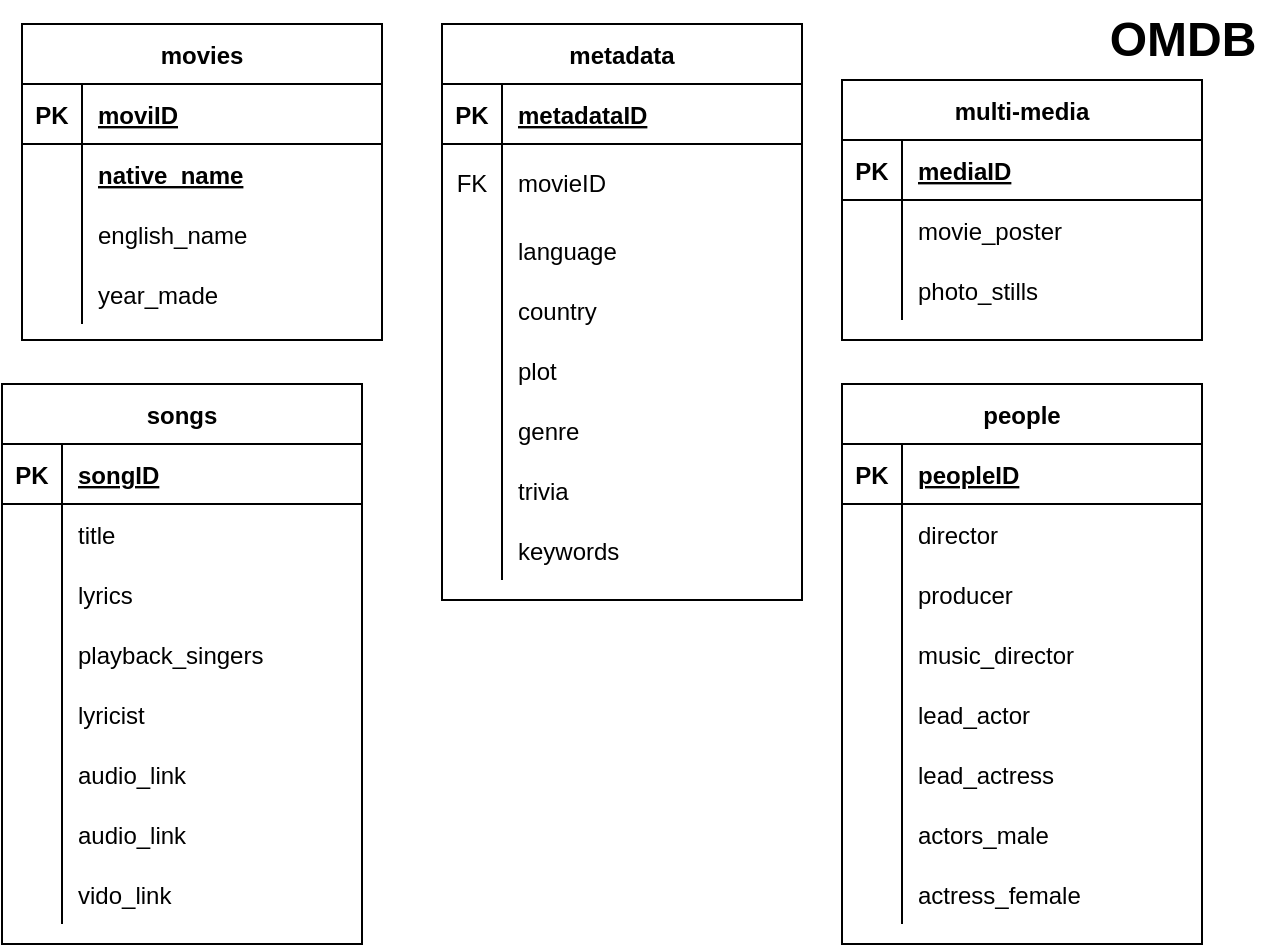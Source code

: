 <mxfile version="13.2.6" type="github">
  <diagram id="cBCA9zAfeKpI5ZKPDVPD" name="Page-1">
    <mxGraphModel dx="1278" dy="580" grid="1" gridSize="10" guides="1" tooltips="1" connect="1" arrows="1" fold="1" page="1" pageScale="1" pageWidth="850" pageHeight="1100" math="0" shadow="0">
      <root>
        <mxCell id="0" />
        <mxCell id="1" parent="0" />
        <mxCell id="ci4gH501nWpb8Ug6YYF2-18" value="OMDB" style="text;strokeColor=none;fillColor=none;html=1;fontSize=24;fontStyle=1;verticalAlign=middle;align=center;" vertex="1" parent="1">
          <mxGeometry x="550" y="10" width="100" height="40" as="geometry" />
        </mxCell>
        <mxCell id="ci4gH501nWpb8Ug6YYF2-5" value="movies" style="shape=table;startSize=30;container=1;collapsible=1;childLayout=tableLayout;fixedRows=1;rowLines=0;fontStyle=1;align=center;resizeLast=1;" vertex="1" parent="1">
          <mxGeometry x="20" y="22" width="180" height="158" as="geometry" />
        </mxCell>
        <mxCell id="ci4gH501nWpb8Ug6YYF2-6" value="" style="shape=partialRectangle;collapsible=0;dropTarget=0;pointerEvents=0;fillColor=none;top=0;left=0;bottom=1;right=0;points=[[0,0.5],[1,0.5]];portConstraint=eastwest;" vertex="1" parent="ci4gH501nWpb8Ug6YYF2-5">
          <mxGeometry y="30" width="180" height="30" as="geometry" />
        </mxCell>
        <mxCell id="ci4gH501nWpb8Ug6YYF2-7" value="PK" style="shape=partialRectangle;connectable=0;fillColor=none;top=0;left=0;bottom=0;right=0;fontStyle=1;overflow=hidden;" vertex="1" parent="ci4gH501nWpb8Ug6YYF2-6">
          <mxGeometry width="30" height="30" as="geometry" />
        </mxCell>
        <mxCell id="ci4gH501nWpb8Ug6YYF2-8" value="moviID" style="shape=partialRectangle;connectable=0;fillColor=none;top=0;left=0;bottom=0;right=0;align=left;spacingLeft=6;fontStyle=5;overflow=hidden;" vertex="1" parent="ci4gH501nWpb8Ug6YYF2-6">
          <mxGeometry x="30" width="150" height="30" as="geometry" />
        </mxCell>
        <mxCell id="ci4gH501nWpb8Ug6YYF2-9" value="" style="shape=partialRectangle;collapsible=0;dropTarget=0;pointerEvents=0;fillColor=none;top=0;left=0;bottom=0;right=0;points=[[0,0.5],[1,0.5]];portConstraint=eastwest;" vertex="1" parent="ci4gH501nWpb8Ug6YYF2-5">
          <mxGeometry y="60" width="180" height="30" as="geometry" />
        </mxCell>
        <mxCell id="ci4gH501nWpb8Ug6YYF2-10" value="" style="shape=partialRectangle;connectable=0;fillColor=none;top=0;left=0;bottom=0;right=0;editable=1;overflow=hidden;" vertex="1" parent="ci4gH501nWpb8Ug6YYF2-9">
          <mxGeometry width="30" height="30" as="geometry" />
        </mxCell>
        <mxCell id="ci4gH501nWpb8Ug6YYF2-11" value="native_name" style="shape=partialRectangle;connectable=0;fillColor=none;top=0;left=0;bottom=0;right=0;align=left;spacingLeft=6;overflow=hidden;fontStyle=5" vertex="1" parent="ci4gH501nWpb8Ug6YYF2-9">
          <mxGeometry x="30" width="150" height="30" as="geometry" />
        </mxCell>
        <mxCell id="ci4gH501nWpb8Ug6YYF2-12" value="" style="shape=partialRectangle;collapsible=0;dropTarget=0;pointerEvents=0;fillColor=none;top=0;left=0;bottom=0;right=0;points=[[0,0.5],[1,0.5]];portConstraint=eastwest;" vertex="1" parent="ci4gH501nWpb8Ug6YYF2-5">
          <mxGeometry y="90" width="180" height="30" as="geometry" />
        </mxCell>
        <mxCell id="ci4gH501nWpb8Ug6YYF2-13" value="" style="shape=partialRectangle;connectable=0;fillColor=none;top=0;left=0;bottom=0;right=0;editable=1;overflow=hidden;" vertex="1" parent="ci4gH501nWpb8Ug6YYF2-12">
          <mxGeometry width="30" height="30" as="geometry" />
        </mxCell>
        <mxCell id="ci4gH501nWpb8Ug6YYF2-14" value="english_name" style="shape=partialRectangle;connectable=0;fillColor=none;top=0;left=0;bottom=0;right=0;align=left;spacingLeft=6;overflow=hidden;" vertex="1" parent="ci4gH501nWpb8Ug6YYF2-12">
          <mxGeometry x="30" width="150" height="30" as="geometry" />
        </mxCell>
        <mxCell id="ci4gH501nWpb8Ug6YYF2-15" value="" style="shape=partialRectangle;collapsible=0;dropTarget=0;pointerEvents=0;fillColor=none;top=0;left=0;bottom=0;right=0;points=[[0,0.5],[1,0.5]];portConstraint=eastwest;" vertex="1" parent="ci4gH501nWpb8Ug6YYF2-5">
          <mxGeometry y="120" width="180" height="30" as="geometry" />
        </mxCell>
        <mxCell id="ci4gH501nWpb8Ug6YYF2-16" value="" style="shape=partialRectangle;connectable=0;fillColor=none;top=0;left=0;bottom=0;right=0;editable=1;overflow=hidden;" vertex="1" parent="ci4gH501nWpb8Ug6YYF2-15">
          <mxGeometry width="30" height="30" as="geometry" />
        </mxCell>
        <mxCell id="ci4gH501nWpb8Ug6YYF2-17" value="year_made" style="shape=partialRectangle;connectable=0;fillColor=none;top=0;left=0;bottom=0;right=0;align=left;spacingLeft=6;overflow=hidden;" vertex="1" parent="ci4gH501nWpb8Ug6YYF2-15">
          <mxGeometry x="30" width="150" height="30" as="geometry" />
        </mxCell>
        <mxCell id="ci4gH501nWpb8Ug6YYF2-20" value="metadata" style="shape=table;startSize=30;container=1;collapsible=1;childLayout=tableLayout;fixedRows=1;rowLines=0;fontStyle=1;align=center;resizeLast=1;" vertex="1" parent="1">
          <mxGeometry x="230" y="22" width="180" height="288" as="geometry" />
        </mxCell>
        <mxCell id="ci4gH501nWpb8Ug6YYF2-21" value="" style="shape=partialRectangle;collapsible=0;dropTarget=0;pointerEvents=0;fillColor=none;top=0;left=0;bottom=1;right=0;points=[[0,0.5],[1,0.5]];portConstraint=eastwest;" vertex="1" parent="ci4gH501nWpb8Ug6YYF2-20">
          <mxGeometry y="30" width="180" height="30" as="geometry" />
        </mxCell>
        <mxCell id="ci4gH501nWpb8Ug6YYF2-22" value="PK" style="shape=partialRectangle;connectable=0;fillColor=none;top=0;left=0;bottom=0;right=0;fontStyle=1;overflow=hidden;" vertex="1" parent="ci4gH501nWpb8Ug6YYF2-21">
          <mxGeometry width="30" height="30" as="geometry" />
        </mxCell>
        <mxCell id="ci4gH501nWpb8Ug6YYF2-23" value="metadataID" style="shape=partialRectangle;connectable=0;fillColor=none;top=0;left=0;bottom=0;right=0;align=left;spacingLeft=6;fontStyle=5;overflow=hidden;" vertex="1" parent="ci4gH501nWpb8Ug6YYF2-21">
          <mxGeometry x="30" width="150" height="30" as="geometry" />
        </mxCell>
        <mxCell id="ci4gH501nWpb8Ug6YYF2-24" value="" style="shape=partialRectangle;collapsible=0;dropTarget=0;pointerEvents=0;fillColor=none;top=0;left=0;bottom=0;right=0;points=[[0,0.5],[1,0.5]];portConstraint=eastwest;" vertex="1" parent="ci4gH501nWpb8Ug6YYF2-20">
          <mxGeometry y="60" width="180" height="38" as="geometry" />
        </mxCell>
        <mxCell id="ci4gH501nWpb8Ug6YYF2-25" value="FK" style="shape=partialRectangle;connectable=0;fillColor=none;top=0;left=0;bottom=0;right=0;editable=1;overflow=hidden;" vertex="1" parent="ci4gH501nWpb8Ug6YYF2-24">
          <mxGeometry width="30" height="38" as="geometry" />
        </mxCell>
        <mxCell id="ci4gH501nWpb8Ug6YYF2-26" value="movieID" style="shape=partialRectangle;connectable=0;fillColor=none;top=0;left=0;bottom=0;right=0;align=left;spacingLeft=6;overflow=hidden;" vertex="1" parent="ci4gH501nWpb8Ug6YYF2-24">
          <mxGeometry x="30" width="150" height="38" as="geometry" />
        </mxCell>
        <mxCell id="ci4gH501nWpb8Ug6YYF2-108" value="" style="shape=partialRectangle;collapsible=0;dropTarget=0;pointerEvents=0;fillColor=none;top=0;left=0;bottom=0;right=0;points=[[0,0.5],[1,0.5]];portConstraint=eastwest;" vertex="1" parent="ci4gH501nWpb8Ug6YYF2-20">
          <mxGeometry y="98" width="180" height="30" as="geometry" />
        </mxCell>
        <mxCell id="ci4gH501nWpb8Ug6YYF2-109" value="" style="shape=partialRectangle;connectable=0;fillColor=none;top=0;left=0;bottom=0;right=0;editable=1;overflow=hidden;" vertex="1" parent="ci4gH501nWpb8Ug6YYF2-108">
          <mxGeometry width="30" height="30" as="geometry" />
        </mxCell>
        <mxCell id="ci4gH501nWpb8Ug6YYF2-110" value="language" style="shape=partialRectangle;connectable=0;fillColor=none;top=0;left=0;bottom=0;right=0;align=left;spacingLeft=6;overflow=hidden;" vertex="1" parent="ci4gH501nWpb8Ug6YYF2-108">
          <mxGeometry x="30" width="150" height="30" as="geometry" />
        </mxCell>
        <mxCell id="ci4gH501nWpb8Ug6YYF2-27" value="" style="shape=partialRectangle;collapsible=0;dropTarget=0;pointerEvents=0;fillColor=none;top=0;left=0;bottom=0;right=0;points=[[0,0.5],[1,0.5]];portConstraint=eastwest;" vertex="1" parent="ci4gH501nWpb8Ug6YYF2-20">
          <mxGeometry y="128" width="180" height="30" as="geometry" />
        </mxCell>
        <mxCell id="ci4gH501nWpb8Ug6YYF2-28" value="" style="shape=partialRectangle;connectable=0;fillColor=none;top=0;left=0;bottom=0;right=0;editable=1;overflow=hidden;" vertex="1" parent="ci4gH501nWpb8Ug6YYF2-27">
          <mxGeometry width="30" height="30" as="geometry" />
        </mxCell>
        <mxCell id="ci4gH501nWpb8Ug6YYF2-29" value="country" style="shape=partialRectangle;connectable=0;fillColor=none;top=0;left=0;bottom=0;right=0;align=left;spacingLeft=6;overflow=hidden;" vertex="1" parent="ci4gH501nWpb8Ug6YYF2-27">
          <mxGeometry x="30" width="150" height="30" as="geometry" />
        </mxCell>
        <mxCell id="ci4gH501nWpb8Ug6YYF2-30" value="" style="shape=partialRectangle;collapsible=0;dropTarget=0;pointerEvents=0;fillColor=none;top=0;left=0;bottom=0;right=0;points=[[0,0.5],[1,0.5]];portConstraint=eastwest;" vertex="1" parent="ci4gH501nWpb8Ug6YYF2-20">
          <mxGeometry y="158" width="180" height="30" as="geometry" />
        </mxCell>
        <mxCell id="ci4gH501nWpb8Ug6YYF2-31" value="" style="shape=partialRectangle;connectable=0;fillColor=none;top=0;left=0;bottom=0;right=0;editable=1;overflow=hidden;" vertex="1" parent="ci4gH501nWpb8Ug6YYF2-30">
          <mxGeometry width="30" height="30" as="geometry" />
        </mxCell>
        <mxCell id="ci4gH501nWpb8Ug6YYF2-32" value="plot" style="shape=partialRectangle;connectable=0;fillColor=none;top=0;left=0;bottom=0;right=0;align=left;spacingLeft=6;overflow=hidden;" vertex="1" parent="ci4gH501nWpb8Ug6YYF2-30">
          <mxGeometry x="30" width="150" height="30" as="geometry" />
        </mxCell>
        <mxCell id="ci4gH501nWpb8Ug6YYF2-49" value="" style="shape=partialRectangle;collapsible=0;dropTarget=0;pointerEvents=0;fillColor=none;top=0;left=0;bottom=0;right=0;points=[[0,0.5],[1,0.5]];portConstraint=eastwest;" vertex="1" parent="ci4gH501nWpb8Ug6YYF2-20">
          <mxGeometry y="188" width="180" height="30" as="geometry" />
        </mxCell>
        <mxCell id="ci4gH501nWpb8Ug6YYF2-50" value="" style="shape=partialRectangle;connectable=0;fillColor=none;top=0;left=0;bottom=0;right=0;editable=1;overflow=hidden;" vertex="1" parent="ci4gH501nWpb8Ug6YYF2-49">
          <mxGeometry width="30" height="30" as="geometry" />
        </mxCell>
        <mxCell id="ci4gH501nWpb8Ug6YYF2-51" value="genre" style="shape=partialRectangle;connectable=0;fillColor=none;top=0;left=0;bottom=0;right=0;align=left;spacingLeft=6;overflow=hidden;" vertex="1" parent="ci4gH501nWpb8Ug6YYF2-49">
          <mxGeometry x="30" width="150" height="30" as="geometry" />
        </mxCell>
        <mxCell id="ci4gH501nWpb8Ug6YYF2-52" value="" style="shape=partialRectangle;collapsible=0;dropTarget=0;pointerEvents=0;fillColor=none;top=0;left=0;bottom=0;right=0;points=[[0,0.5],[1,0.5]];portConstraint=eastwest;" vertex="1" parent="ci4gH501nWpb8Ug6YYF2-20">
          <mxGeometry y="218" width="180" height="30" as="geometry" />
        </mxCell>
        <mxCell id="ci4gH501nWpb8Ug6YYF2-53" value="" style="shape=partialRectangle;connectable=0;fillColor=none;top=0;left=0;bottom=0;right=0;editable=1;overflow=hidden;" vertex="1" parent="ci4gH501nWpb8Ug6YYF2-52">
          <mxGeometry width="30" height="30" as="geometry" />
        </mxCell>
        <mxCell id="ci4gH501nWpb8Ug6YYF2-54" value="trivia" style="shape=partialRectangle;connectable=0;fillColor=none;top=0;left=0;bottom=0;right=0;align=left;spacingLeft=6;overflow=hidden;" vertex="1" parent="ci4gH501nWpb8Ug6YYF2-52">
          <mxGeometry x="30" width="150" height="30" as="geometry" />
        </mxCell>
        <mxCell id="ci4gH501nWpb8Ug6YYF2-55" value="" style="shape=partialRectangle;collapsible=0;dropTarget=0;pointerEvents=0;fillColor=none;top=0;left=0;bottom=0;right=0;points=[[0,0.5],[1,0.5]];portConstraint=eastwest;" vertex="1" parent="ci4gH501nWpb8Ug6YYF2-20">
          <mxGeometry y="248" width="180" height="30" as="geometry" />
        </mxCell>
        <mxCell id="ci4gH501nWpb8Ug6YYF2-56" value="" style="shape=partialRectangle;connectable=0;fillColor=none;top=0;left=0;bottom=0;right=0;editable=1;overflow=hidden;" vertex="1" parent="ci4gH501nWpb8Ug6YYF2-55">
          <mxGeometry width="30" height="30" as="geometry" />
        </mxCell>
        <mxCell id="ci4gH501nWpb8Ug6YYF2-57" value="keywords" style="shape=partialRectangle;connectable=0;fillColor=none;top=0;left=0;bottom=0;right=0;align=left;spacingLeft=6;overflow=hidden;" vertex="1" parent="ci4gH501nWpb8Ug6YYF2-55">
          <mxGeometry x="30" width="150" height="30" as="geometry" />
        </mxCell>
        <mxCell id="ci4gH501nWpb8Ug6YYF2-95" value="multi-media" style="shape=table;startSize=30;container=1;collapsible=1;childLayout=tableLayout;fixedRows=1;rowLines=0;fontStyle=1;align=center;resizeLast=1;" vertex="1" parent="1">
          <mxGeometry x="430" y="50" width="180" height="130" as="geometry" />
        </mxCell>
        <mxCell id="ci4gH501nWpb8Ug6YYF2-96" value="" style="shape=partialRectangle;collapsible=0;dropTarget=0;pointerEvents=0;fillColor=none;top=0;left=0;bottom=1;right=0;points=[[0,0.5],[1,0.5]];portConstraint=eastwest;" vertex="1" parent="ci4gH501nWpb8Ug6YYF2-95">
          <mxGeometry y="30" width="180" height="30" as="geometry" />
        </mxCell>
        <mxCell id="ci4gH501nWpb8Ug6YYF2-97" value="PK" style="shape=partialRectangle;connectable=0;fillColor=none;top=0;left=0;bottom=0;right=0;fontStyle=1;overflow=hidden;" vertex="1" parent="ci4gH501nWpb8Ug6YYF2-96">
          <mxGeometry width="30" height="30" as="geometry" />
        </mxCell>
        <mxCell id="ci4gH501nWpb8Ug6YYF2-98" value="mediaID" style="shape=partialRectangle;connectable=0;fillColor=none;top=0;left=0;bottom=0;right=0;align=left;spacingLeft=6;fontStyle=5;overflow=hidden;" vertex="1" parent="ci4gH501nWpb8Ug6YYF2-96">
          <mxGeometry x="30" width="150" height="30" as="geometry" />
        </mxCell>
        <mxCell id="ci4gH501nWpb8Ug6YYF2-99" value="" style="shape=partialRectangle;collapsible=0;dropTarget=0;pointerEvents=0;fillColor=none;top=0;left=0;bottom=0;right=0;points=[[0,0.5],[1,0.5]];portConstraint=eastwest;" vertex="1" parent="ci4gH501nWpb8Ug6YYF2-95">
          <mxGeometry y="60" width="180" height="30" as="geometry" />
        </mxCell>
        <mxCell id="ci4gH501nWpb8Ug6YYF2-100" value="" style="shape=partialRectangle;connectable=0;fillColor=none;top=0;left=0;bottom=0;right=0;editable=1;overflow=hidden;" vertex="1" parent="ci4gH501nWpb8Ug6YYF2-99">
          <mxGeometry width="30" height="30" as="geometry" />
        </mxCell>
        <mxCell id="ci4gH501nWpb8Ug6YYF2-101" value="movie_poster" style="shape=partialRectangle;connectable=0;fillColor=none;top=0;left=0;bottom=0;right=0;align=left;spacingLeft=6;overflow=hidden;" vertex="1" parent="ci4gH501nWpb8Ug6YYF2-99">
          <mxGeometry x="30" width="150" height="30" as="geometry" />
        </mxCell>
        <mxCell id="ci4gH501nWpb8Ug6YYF2-102" value="" style="shape=partialRectangle;collapsible=0;dropTarget=0;pointerEvents=0;fillColor=none;top=0;left=0;bottom=0;right=0;points=[[0,0.5],[1,0.5]];portConstraint=eastwest;" vertex="1" parent="ci4gH501nWpb8Ug6YYF2-95">
          <mxGeometry y="90" width="180" height="30" as="geometry" />
        </mxCell>
        <mxCell id="ci4gH501nWpb8Ug6YYF2-103" value="" style="shape=partialRectangle;connectable=0;fillColor=none;top=0;left=0;bottom=0;right=0;editable=1;overflow=hidden;" vertex="1" parent="ci4gH501nWpb8Ug6YYF2-102">
          <mxGeometry width="30" height="30" as="geometry" />
        </mxCell>
        <mxCell id="ci4gH501nWpb8Ug6YYF2-104" value="photo_stills" style="shape=partialRectangle;connectable=0;fillColor=none;top=0;left=0;bottom=0;right=0;align=left;spacingLeft=6;overflow=hidden;" vertex="1" parent="ci4gH501nWpb8Ug6YYF2-102">
          <mxGeometry x="30" width="150" height="30" as="geometry" />
        </mxCell>
        <mxCell id="ci4gH501nWpb8Ug6YYF2-58" value="people" style="shape=table;startSize=30;container=1;collapsible=1;childLayout=tableLayout;fixedRows=1;rowLines=0;fontStyle=1;align=center;resizeLast=1;" vertex="1" parent="1">
          <mxGeometry x="430" y="202" width="180" height="280" as="geometry" />
        </mxCell>
        <mxCell id="ci4gH501nWpb8Ug6YYF2-59" value="" style="shape=partialRectangle;collapsible=0;dropTarget=0;pointerEvents=0;fillColor=none;top=0;left=0;bottom=1;right=0;points=[[0,0.5],[1,0.5]];portConstraint=eastwest;" vertex="1" parent="ci4gH501nWpb8Ug6YYF2-58">
          <mxGeometry y="30" width="180" height="30" as="geometry" />
        </mxCell>
        <mxCell id="ci4gH501nWpb8Ug6YYF2-60" value="PK" style="shape=partialRectangle;connectable=0;fillColor=none;top=0;left=0;bottom=0;right=0;fontStyle=1;overflow=hidden;" vertex="1" parent="ci4gH501nWpb8Ug6YYF2-59">
          <mxGeometry width="30" height="30" as="geometry" />
        </mxCell>
        <mxCell id="ci4gH501nWpb8Ug6YYF2-61" value="peopleID" style="shape=partialRectangle;connectable=0;fillColor=none;top=0;left=0;bottom=0;right=0;align=left;spacingLeft=6;fontStyle=5;overflow=hidden;" vertex="1" parent="ci4gH501nWpb8Ug6YYF2-59">
          <mxGeometry x="30" width="150" height="30" as="geometry" />
        </mxCell>
        <mxCell id="ci4gH501nWpb8Ug6YYF2-62" value="" style="shape=partialRectangle;collapsible=0;dropTarget=0;pointerEvents=0;fillColor=none;top=0;left=0;bottom=0;right=0;points=[[0,0.5],[1,0.5]];portConstraint=eastwest;" vertex="1" parent="ci4gH501nWpb8Ug6YYF2-58">
          <mxGeometry y="60" width="180" height="30" as="geometry" />
        </mxCell>
        <mxCell id="ci4gH501nWpb8Ug6YYF2-63" value="" style="shape=partialRectangle;connectable=0;fillColor=none;top=0;left=0;bottom=0;right=0;editable=1;overflow=hidden;" vertex="1" parent="ci4gH501nWpb8Ug6YYF2-62">
          <mxGeometry width="30" height="30" as="geometry" />
        </mxCell>
        <mxCell id="ci4gH501nWpb8Ug6YYF2-64" value="director" style="shape=partialRectangle;connectable=0;fillColor=none;top=0;left=0;bottom=0;right=0;align=left;spacingLeft=6;overflow=hidden;" vertex="1" parent="ci4gH501nWpb8Ug6YYF2-62">
          <mxGeometry x="30" width="150" height="30" as="geometry" />
        </mxCell>
        <mxCell id="ci4gH501nWpb8Ug6YYF2-65" value="" style="shape=partialRectangle;collapsible=0;dropTarget=0;pointerEvents=0;fillColor=none;top=0;left=0;bottom=0;right=0;points=[[0,0.5],[1,0.5]];portConstraint=eastwest;" vertex="1" parent="ci4gH501nWpb8Ug6YYF2-58">
          <mxGeometry y="90" width="180" height="30" as="geometry" />
        </mxCell>
        <mxCell id="ci4gH501nWpb8Ug6YYF2-66" value="" style="shape=partialRectangle;connectable=0;fillColor=none;top=0;left=0;bottom=0;right=0;editable=1;overflow=hidden;" vertex="1" parent="ci4gH501nWpb8Ug6YYF2-65">
          <mxGeometry width="30" height="30" as="geometry" />
        </mxCell>
        <mxCell id="ci4gH501nWpb8Ug6YYF2-67" value="producer" style="shape=partialRectangle;connectable=0;fillColor=none;top=0;left=0;bottom=0;right=0;align=left;spacingLeft=6;overflow=hidden;" vertex="1" parent="ci4gH501nWpb8Ug6YYF2-65">
          <mxGeometry x="30" width="150" height="30" as="geometry" />
        </mxCell>
        <mxCell id="ci4gH501nWpb8Ug6YYF2-68" value="" style="shape=partialRectangle;collapsible=0;dropTarget=0;pointerEvents=0;fillColor=none;top=0;left=0;bottom=0;right=0;points=[[0,0.5],[1,0.5]];portConstraint=eastwest;" vertex="1" parent="ci4gH501nWpb8Ug6YYF2-58">
          <mxGeometry y="120" width="180" height="30" as="geometry" />
        </mxCell>
        <mxCell id="ci4gH501nWpb8Ug6YYF2-69" value="" style="shape=partialRectangle;connectable=0;fillColor=none;top=0;left=0;bottom=0;right=0;editable=1;overflow=hidden;" vertex="1" parent="ci4gH501nWpb8Ug6YYF2-68">
          <mxGeometry width="30" height="30" as="geometry" />
        </mxCell>
        <mxCell id="ci4gH501nWpb8Ug6YYF2-70" value="music_director" style="shape=partialRectangle;connectable=0;fillColor=none;top=0;left=0;bottom=0;right=0;align=left;spacingLeft=6;overflow=hidden;" vertex="1" parent="ci4gH501nWpb8Ug6YYF2-68">
          <mxGeometry x="30" width="150" height="30" as="geometry" />
        </mxCell>
        <mxCell id="ci4gH501nWpb8Ug6YYF2-71" value="" style="shape=partialRectangle;collapsible=0;dropTarget=0;pointerEvents=0;fillColor=none;top=0;left=0;bottom=0;right=0;points=[[0,0.5],[1,0.5]];portConstraint=eastwest;" vertex="1" parent="ci4gH501nWpb8Ug6YYF2-58">
          <mxGeometry y="150" width="180" height="30" as="geometry" />
        </mxCell>
        <mxCell id="ci4gH501nWpb8Ug6YYF2-72" value="" style="shape=partialRectangle;connectable=0;fillColor=none;top=0;left=0;bottom=0;right=0;editable=1;overflow=hidden;" vertex="1" parent="ci4gH501nWpb8Ug6YYF2-71">
          <mxGeometry width="30" height="30" as="geometry" />
        </mxCell>
        <mxCell id="ci4gH501nWpb8Ug6YYF2-73" value="lead_actor" style="shape=partialRectangle;connectable=0;fillColor=none;top=0;left=0;bottom=0;right=0;align=left;spacingLeft=6;overflow=hidden;" vertex="1" parent="ci4gH501nWpb8Ug6YYF2-71">
          <mxGeometry x="30" width="150" height="30" as="geometry" />
        </mxCell>
        <mxCell id="ci4gH501nWpb8Ug6YYF2-74" value="" style="shape=partialRectangle;collapsible=0;dropTarget=0;pointerEvents=0;fillColor=none;top=0;left=0;bottom=0;right=0;points=[[0,0.5],[1,0.5]];portConstraint=eastwest;" vertex="1" parent="ci4gH501nWpb8Ug6YYF2-58">
          <mxGeometry y="180" width="180" height="30" as="geometry" />
        </mxCell>
        <mxCell id="ci4gH501nWpb8Ug6YYF2-75" value="" style="shape=partialRectangle;connectable=0;fillColor=none;top=0;left=0;bottom=0;right=0;editable=1;overflow=hidden;" vertex="1" parent="ci4gH501nWpb8Ug6YYF2-74">
          <mxGeometry width="30" height="30" as="geometry" />
        </mxCell>
        <mxCell id="ci4gH501nWpb8Ug6YYF2-76" value="lead_actress" style="shape=partialRectangle;connectable=0;fillColor=none;top=0;left=0;bottom=0;right=0;align=left;spacingLeft=6;overflow=hidden;" vertex="1" parent="ci4gH501nWpb8Ug6YYF2-74">
          <mxGeometry x="30" width="150" height="30" as="geometry" />
        </mxCell>
        <mxCell id="ci4gH501nWpb8Ug6YYF2-77" value="" style="shape=partialRectangle;collapsible=0;dropTarget=0;pointerEvents=0;fillColor=none;top=0;left=0;bottom=0;right=0;points=[[0,0.5],[1,0.5]];portConstraint=eastwest;" vertex="1" parent="ci4gH501nWpb8Ug6YYF2-58">
          <mxGeometry y="210" width="180" height="30" as="geometry" />
        </mxCell>
        <mxCell id="ci4gH501nWpb8Ug6YYF2-78" value="" style="shape=partialRectangle;connectable=0;fillColor=none;top=0;left=0;bottom=0;right=0;editable=1;overflow=hidden;" vertex="1" parent="ci4gH501nWpb8Ug6YYF2-77">
          <mxGeometry width="30" height="30" as="geometry" />
        </mxCell>
        <mxCell id="ci4gH501nWpb8Ug6YYF2-79" value="actors_male" style="shape=partialRectangle;connectable=0;fillColor=none;top=0;left=0;bottom=0;right=0;align=left;spacingLeft=6;overflow=hidden;" vertex="1" parent="ci4gH501nWpb8Ug6YYF2-77">
          <mxGeometry x="30" width="150" height="30" as="geometry" />
        </mxCell>
        <mxCell id="ci4gH501nWpb8Ug6YYF2-80" value="" style="shape=partialRectangle;collapsible=0;dropTarget=0;pointerEvents=0;fillColor=none;top=0;left=0;bottom=0;right=0;points=[[0,0.5],[1,0.5]];portConstraint=eastwest;" vertex="1" parent="ci4gH501nWpb8Ug6YYF2-58">
          <mxGeometry y="240" width="180" height="30" as="geometry" />
        </mxCell>
        <mxCell id="ci4gH501nWpb8Ug6YYF2-81" value="" style="shape=partialRectangle;connectable=0;fillColor=none;top=0;left=0;bottom=0;right=0;editable=1;overflow=hidden;" vertex="1" parent="ci4gH501nWpb8Ug6YYF2-80">
          <mxGeometry width="30" height="30" as="geometry" />
        </mxCell>
        <mxCell id="ci4gH501nWpb8Ug6YYF2-82" value="actress_female" style="shape=partialRectangle;connectable=0;fillColor=none;top=0;left=0;bottom=0;right=0;align=left;spacingLeft=6;overflow=hidden;" vertex="1" parent="ci4gH501nWpb8Ug6YYF2-80">
          <mxGeometry x="30" width="150" height="30" as="geometry" />
        </mxCell>
        <mxCell id="ci4gH501nWpb8Ug6YYF2-35" value="songs" style="shape=table;startSize=30;container=1;collapsible=1;childLayout=tableLayout;fixedRows=1;rowLines=0;fontStyle=1;align=center;resizeLast=1;" vertex="1" parent="1">
          <mxGeometry x="10" y="202" width="180" height="280" as="geometry" />
        </mxCell>
        <mxCell id="ci4gH501nWpb8Ug6YYF2-36" value="" style="shape=partialRectangle;collapsible=0;dropTarget=0;pointerEvents=0;fillColor=none;top=0;left=0;bottom=1;right=0;points=[[0,0.5],[1,0.5]];portConstraint=eastwest;" vertex="1" parent="ci4gH501nWpb8Ug6YYF2-35">
          <mxGeometry y="30" width="180" height="30" as="geometry" />
        </mxCell>
        <mxCell id="ci4gH501nWpb8Ug6YYF2-37" value="PK" style="shape=partialRectangle;connectable=0;fillColor=none;top=0;left=0;bottom=0;right=0;fontStyle=1;overflow=hidden;" vertex="1" parent="ci4gH501nWpb8Ug6YYF2-36">
          <mxGeometry width="30" height="30" as="geometry" />
        </mxCell>
        <mxCell id="ci4gH501nWpb8Ug6YYF2-38" value="songID" style="shape=partialRectangle;connectable=0;fillColor=none;top=0;left=0;bottom=0;right=0;align=left;spacingLeft=6;fontStyle=5;overflow=hidden;" vertex="1" parent="ci4gH501nWpb8Ug6YYF2-36">
          <mxGeometry x="30" width="150" height="30" as="geometry" />
        </mxCell>
        <mxCell id="ci4gH501nWpb8Ug6YYF2-39" value="" style="shape=partialRectangle;collapsible=0;dropTarget=0;pointerEvents=0;fillColor=none;top=0;left=0;bottom=0;right=0;points=[[0,0.5],[1,0.5]];portConstraint=eastwest;" vertex="1" parent="ci4gH501nWpb8Ug6YYF2-35">
          <mxGeometry y="60" width="180" height="30" as="geometry" />
        </mxCell>
        <mxCell id="ci4gH501nWpb8Ug6YYF2-40" value="" style="shape=partialRectangle;connectable=0;fillColor=none;top=0;left=0;bottom=0;right=0;editable=1;overflow=hidden;" vertex="1" parent="ci4gH501nWpb8Ug6YYF2-39">
          <mxGeometry width="30" height="30" as="geometry" />
        </mxCell>
        <mxCell id="ci4gH501nWpb8Ug6YYF2-41" value="title" style="shape=partialRectangle;connectable=0;fillColor=none;top=0;left=0;bottom=0;right=0;align=left;spacingLeft=6;overflow=hidden;" vertex="1" parent="ci4gH501nWpb8Ug6YYF2-39">
          <mxGeometry x="30" width="150" height="30" as="geometry" />
        </mxCell>
        <mxCell id="ci4gH501nWpb8Ug6YYF2-42" value="" style="shape=partialRectangle;collapsible=0;dropTarget=0;pointerEvents=0;fillColor=none;top=0;left=0;bottom=0;right=0;points=[[0,0.5],[1,0.5]];portConstraint=eastwest;" vertex="1" parent="ci4gH501nWpb8Ug6YYF2-35">
          <mxGeometry y="90" width="180" height="30" as="geometry" />
        </mxCell>
        <mxCell id="ci4gH501nWpb8Ug6YYF2-43" value="" style="shape=partialRectangle;connectable=0;fillColor=none;top=0;left=0;bottom=0;right=0;editable=1;overflow=hidden;" vertex="1" parent="ci4gH501nWpb8Ug6YYF2-42">
          <mxGeometry width="30" height="30" as="geometry" />
        </mxCell>
        <mxCell id="ci4gH501nWpb8Ug6YYF2-44" value="lyrics" style="shape=partialRectangle;connectable=0;fillColor=none;top=0;left=0;bottom=0;right=0;align=left;spacingLeft=6;overflow=hidden;" vertex="1" parent="ci4gH501nWpb8Ug6YYF2-42">
          <mxGeometry x="30" width="150" height="30" as="geometry" />
        </mxCell>
        <mxCell id="ci4gH501nWpb8Ug6YYF2-45" value="" style="shape=partialRectangle;collapsible=0;dropTarget=0;pointerEvents=0;fillColor=none;top=0;left=0;bottom=0;right=0;points=[[0,0.5],[1,0.5]];portConstraint=eastwest;" vertex="1" parent="ci4gH501nWpb8Ug6YYF2-35">
          <mxGeometry y="120" width="180" height="30" as="geometry" />
        </mxCell>
        <mxCell id="ci4gH501nWpb8Ug6YYF2-46" value="" style="shape=partialRectangle;connectable=0;fillColor=none;top=0;left=0;bottom=0;right=0;editable=1;overflow=hidden;" vertex="1" parent="ci4gH501nWpb8Ug6YYF2-45">
          <mxGeometry width="30" height="30" as="geometry" />
        </mxCell>
        <mxCell id="ci4gH501nWpb8Ug6YYF2-47" value="playback_singers" style="shape=partialRectangle;connectable=0;fillColor=none;top=0;left=0;bottom=0;right=0;align=left;spacingLeft=6;overflow=hidden;" vertex="1" parent="ci4gH501nWpb8Ug6YYF2-45">
          <mxGeometry x="30" width="150" height="30" as="geometry" />
        </mxCell>
        <mxCell id="ci4gH501nWpb8Ug6YYF2-83" value="" style="shape=partialRectangle;collapsible=0;dropTarget=0;pointerEvents=0;fillColor=none;top=0;left=0;bottom=0;right=0;points=[[0,0.5],[1,0.5]];portConstraint=eastwest;" vertex="1" parent="ci4gH501nWpb8Ug6YYF2-35">
          <mxGeometry y="150" width="180" height="30" as="geometry" />
        </mxCell>
        <mxCell id="ci4gH501nWpb8Ug6YYF2-84" value="" style="shape=partialRectangle;connectable=0;fillColor=none;top=0;left=0;bottom=0;right=0;editable=1;overflow=hidden;" vertex="1" parent="ci4gH501nWpb8Ug6YYF2-83">
          <mxGeometry width="30" height="30" as="geometry" />
        </mxCell>
        <mxCell id="ci4gH501nWpb8Ug6YYF2-85" value="lyricist" style="shape=partialRectangle;connectable=0;fillColor=none;top=0;left=0;bottom=0;right=0;align=left;spacingLeft=6;overflow=hidden;" vertex="1" parent="ci4gH501nWpb8Ug6YYF2-83">
          <mxGeometry x="30" width="150" height="30" as="geometry" />
        </mxCell>
        <mxCell id="ci4gH501nWpb8Ug6YYF2-86" value="" style="shape=partialRectangle;collapsible=0;dropTarget=0;pointerEvents=0;fillColor=none;top=0;left=0;bottom=0;right=0;points=[[0,0.5],[1,0.5]];portConstraint=eastwest;" vertex="1" parent="ci4gH501nWpb8Ug6YYF2-35">
          <mxGeometry y="180" width="180" height="30" as="geometry" />
        </mxCell>
        <mxCell id="ci4gH501nWpb8Ug6YYF2-87" value="" style="shape=partialRectangle;connectable=0;fillColor=none;top=0;left=0;bottom=0;right=0;editable=1;overflow=hidden;" vertex="1" parent="ci4gH501nWpb8Ug6YYF2-86">
          <mxGeometry width="30" height="30" as="geometry" />
        </mxCell>
        <mxCell id="ci4gH501nWpb8Ug6YYF2-88" value="audio_link" style="shape=partialRectangle;connectable=0;fillColor=none;top=0;left=0;bottom=0;right=0;align=left;spacingLeft=6;overflow=hidden;" vertex="1" parent="ci4gH501nWpb8Ug6YYF2-86">
          <mxGeometry x="30" width="150" height="30" as="geometry" />
        </mxCell>
        <mxCell id="ci4gH501nWpb8Ug6YYF2-89" value="" style="shape=partialRectangle;collapsible=0;dropTarget=0;pointerEvents=0;fillColor=none;top=0;left=0;bottom=0;right=0;points=[[0,0.5],[1,0.5]];portConstraint=eastwest;" vertex="1" parent="ci4gH501nWpb8Ug6YYF2-35">
          <mxGeometry y="210" width="180" height="30" as="geometry" />
        </mxCell>
        <mxCell id="ci4gH501nWpb8Ug6YYF2-90" value="" style="shape=partialRectangle;connectable=0;fillColor=none;top=0;left=0;bottom=0;right=0;editable=1;overflow=hidden;" vertex="1" parent="ci4gH501nWpb8Ug6YYF2-89">
          <mxGeometry width="30" height="30" as="geometry" />
        </mxCell>
        <mxCell id="ci4gH501nWpb8Ug6YYF2-91" value="audio_link" style="shape=partialRectangle;connectable=0;fillColor=none;top=0;left=0;bottom=0;right=0;align=left;spacingLeft=6;overflow=hidden;" vertex="1" parent="ci4gH501nWpb8Ug6YYF2-89">
          <mxGeometry x="30" width="150" height="30" as="geometry" />
        </mxCell>
        <mxCell id="ci4gH501nWpb8Ug6YYF2-92" value="" style="shape=partialRectangle;collapsible=0;dropTarget=0;pointerEvents=0;fillColor=none;top=0;left=0;bottom=0;right=0;points=[[0,0.5],[1,0.5]];portConstraint=eastwest;" vertex="1" parent="ci4gH501nWpb8Ug6YYF2-35">
          <mxGeometry y="240" width="180" height="30" as="geometry" />
        </mxCell>
        <mxCell id="ci4gH501nWpb8Ug6YYF2-93" value="" style="shape=partialRectangle;connectable=0;fillColor=none;top=0;left=0;bottom=0;right=0;editable=1;overflow=hidden;" vertex="1" parent="ci4gH501nWpb8Ug6YYF2-92">
          <mxGeometry width="30" height="30" as="geometry" />
        </mxCell>
        <mxCell id="ci4gH501nWpb8Ug6YYF2-94" value="vido_link" style="shape=partialRectangle;connectable=0;fillColor=none;top=0;left=0;bottom=0;right=0;align=left;spacingLeft=6;overflow=hidden;" vertex="1" parent="ci4gH501nWpb8Ug6YYF2-92">
          <mxGeometry x="30" width="150" height="30" as="geometry" />
        </mxCell>
      </root>
    </mxGraphModel>
  </diagram>
</mxfile>
